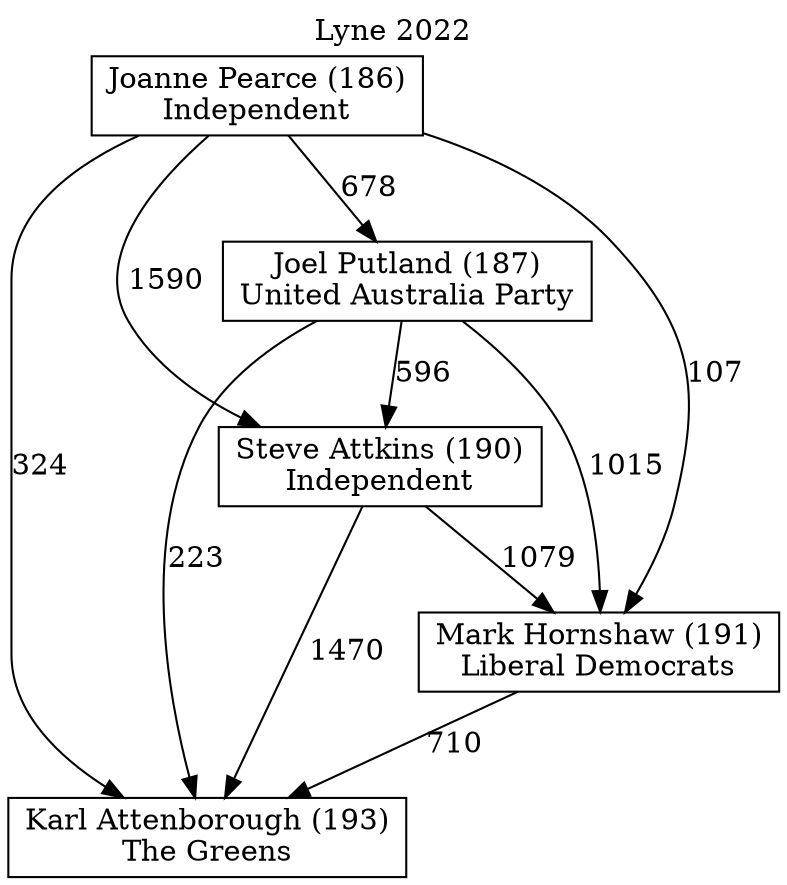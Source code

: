 // House preference flow
digraph "Karl Attenborough (193)_Lyne_2022" {
	graph [label="Lyne 2022" labelloc=t mclimit=10]
	node [shape=box]
	"Joanne Pearce (186)" [label="Joanne Pearce (186)
Independent"]
	"Joel Putland (187)" [label="Joel Putland (187)
United Australia Party"]
	"Karl Attenborough (193)" [label="Karl Attenborough (193)
The Greens"]
	"Mark Hornshaw (191)" [label="Mark Hornshaw (191)
Liberal Democrats"]
	"Steve Attkins (190)" [label="Steve Attkins (190)
Independent"]
	"Joanne Pearce (186)" -> "Joel Putland (187)" [label=678]
	"Joanne Pearce (186)" -> "Karl Attenborough (193)" [label=324]
	"Joanne Pearce (186)" -> "Mark Hornshaw (191)" [label=107]
	"Joanne Pearce (186)" -> "Steve Attkins (190)" [label=1590]
	"Joel Putland (187)" -> "Karl Attenborough (193)" [label=223]
	"Joel Putland (187)" -> "Mark Hornshaw (191)" [label=1015]
	"Joel Putland (187)" -> "Steve Attkins (190)" [label=596]
	"Mark Hornshaw (191)" -> "Karl Attenborough (193)" [label=710]
	"Steve Attkins (190)" -> "Karl Attenborough (193)" [label=1470]
	"Steve Attkins (190)" -> "Mark Hornshaw (191)" [label=1079]
}
